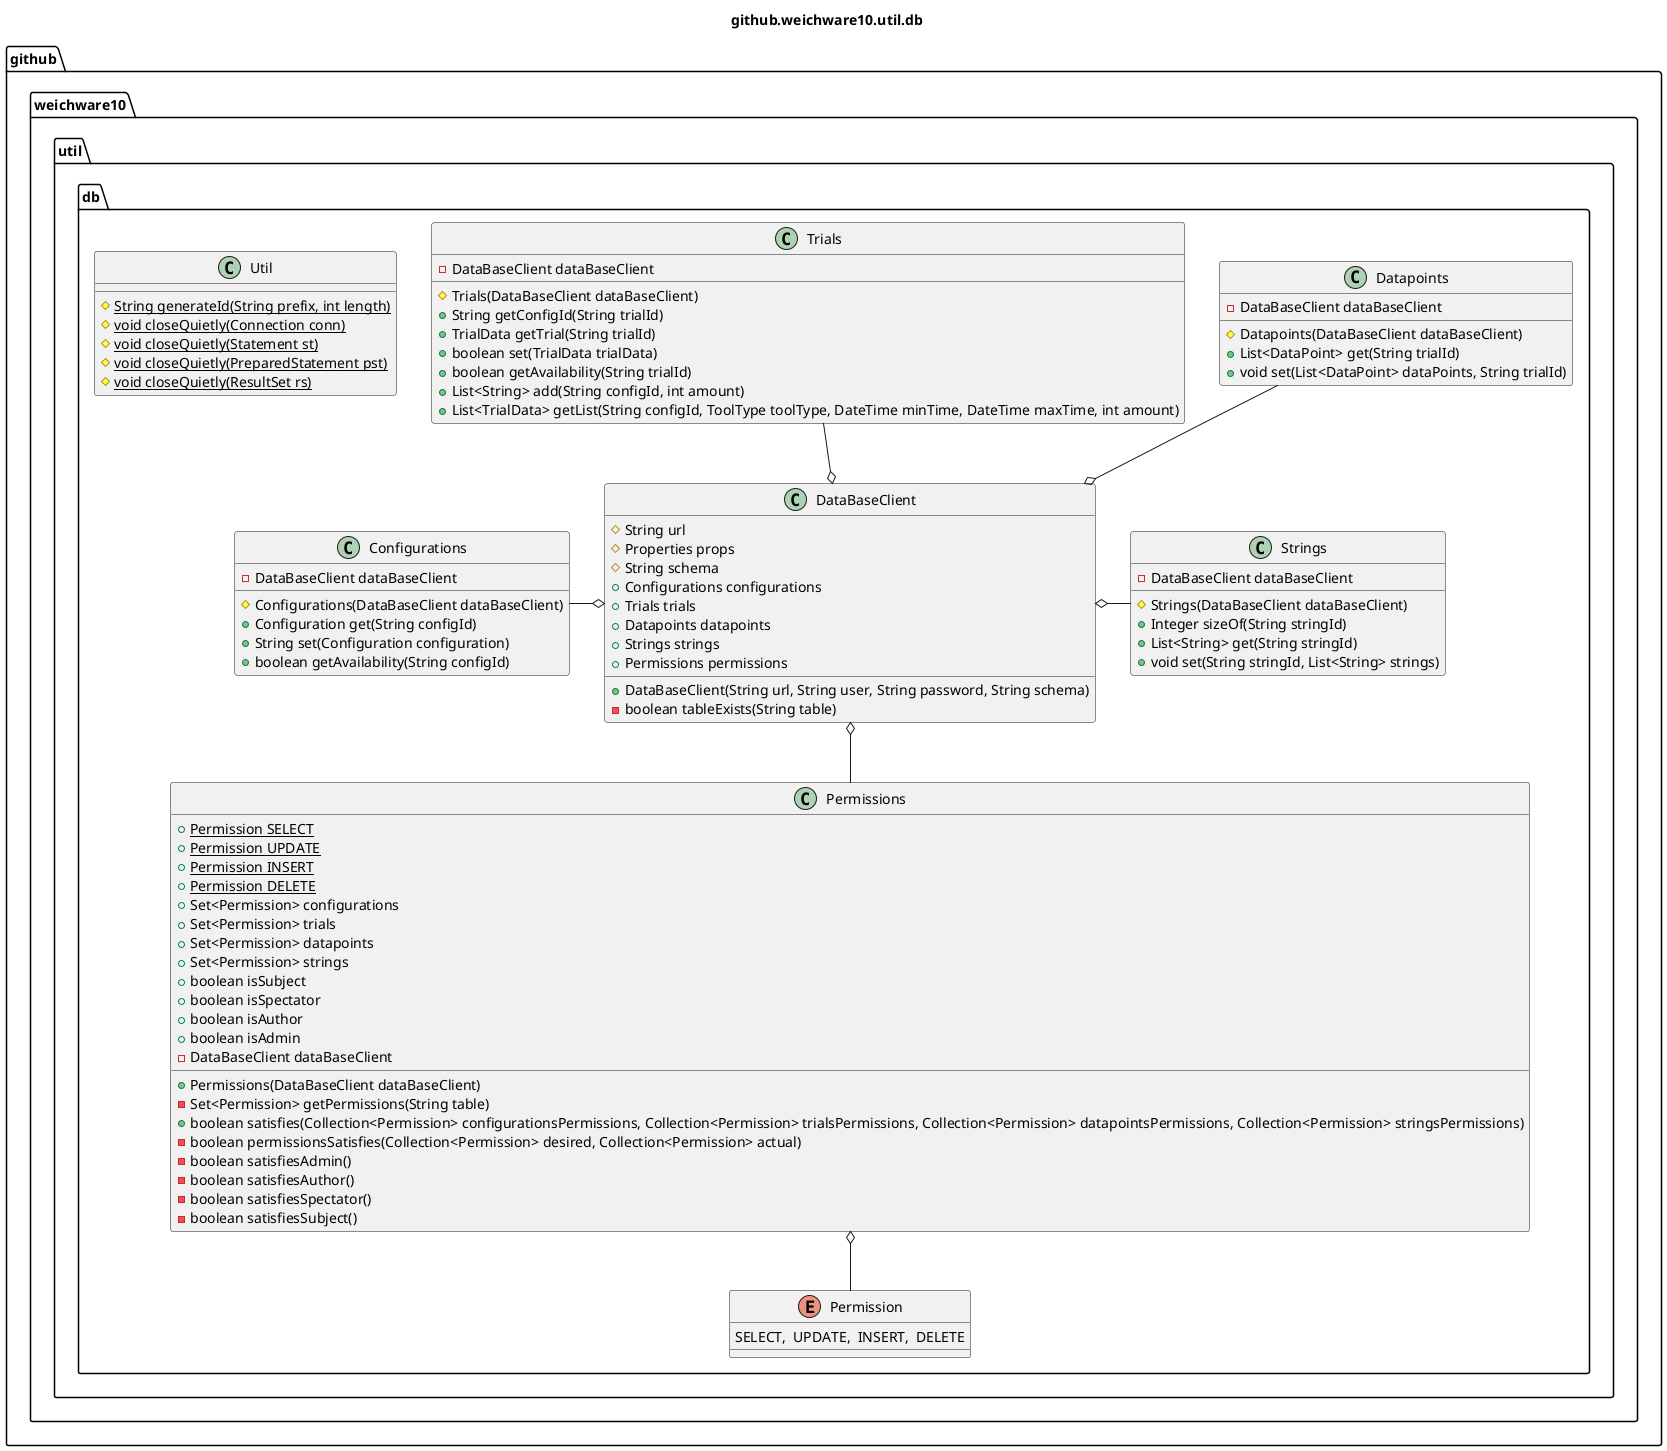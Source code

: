 @startuml github.weichware10.util.db
title github.weichware10.util.db

package github.weichware10.util.db {

    ' -=- classes (github.weichware10.util.db) -=-
    class github.weichware10.util.db.Configurations {
        ' --- values (github.weichware10.util.db.Configurations) ---

        ' --- fields (github.weichware10.util.db.Configurations) ---
        - DataBaseClient dataBaseClient

        ' --- methods (github.weichware10.util.db.Configurations) ---
        #  Configurations(DataBaseClient dataBaseClient)
        + Configuration get(String configId)
        + String set(Configuration configuration)
        + boolean getAvailability(String configId)
    }

    class github.weichware10.util.db.DataBaseClient {
        ' --- values (github.weichware10.util.db.DataBaseClient) ---

        ' --- fields (github.weichware10.util.db.DataBaseClient) ---
        # String url
        # Properties props
        # String schema
        + Configurations configurations
        + Trials trials
        + Datapoints datapoints
        + Strings strings
        + Permissions permissions

        ' --- methods (github.weichware10.util.db.DataBaseClient) ---
        +  DataBaseClient(String url, String user, String password, String schema)
        - boolean tableExists(String table)
    }

    class github.weichware10.util.db.Datapoints {
        ' --- values (github.weichware10.util.db.Datapoints) ---

        ' --- fields (github.weichware10.util.db.Datapoints) ---
        - DataBaseClient dataBaseClient

        ' --- methods (github.weichware10.util.db.Datapoints) ---
        #  Datapoints(DataBaseClient dataBaseClient)
        + List<DataPoint> get(String trialId)
        + void set(List<DataPoint> dataPoints, String trialId)
    }

    enum github.weichware10.util.db.Permission {
        ' --- values (github.weichware10.util.db.Permission) ---
         SELECT,  UPDATE,  INSERT,  DELETE

    }

    class github.weichware10.util.db.Permissions {
        ' --- values (github.weichware10.util.db.Permissions) ---

        ' --- fields (github.weichware10.util.db.Permissions) ---
        {static}+ Permission SELECT
        {static}+ Permission UPDATE
        {static}+ Permission INSERT
        {static}+ Permission DELETE
        + Set<Permission> configurations
        + Set<Permission> trials
        + Set<Permission> datapoints
        + Set<Permission> strings
        + boolean isSubject
        + boolean isSpectator
        + boolean isAuthor
        + boolean isAdmin
        - DataBaseClient dataBaseClient

        ' --- methods (github.weichware10.util.db.Permissions) ---
        +  Permissions(DataBaseClient dataBaseClient)
        - Set<Permission> getPermissions(String table)
        + boolean satisfies(Collection<Permission> configurationsPermissions, Collection<Permission> trialsPermissions, Collection<Permission> datapointsPermissions, Collection<Permission> stringsPermissions)
        - boolean permissionsSatisfies(Collection<Permission> desired, Collection<Permission> actual)
        - boolean satisfiesAdmin()
        - boolean satisfiesAuthor()
        - boolean satisfiesSpectator()
        - boolean satisfiesSubject()
    }

    class github.weichware10.util.db.Strings {
        ' --- values (github.weichware10.util.db.Strings) ---

        ' --- fields (github.weichware10.util.db.Strings) ---
        - DataBaseClient dataBaseClient

        ' --- methods (github.weichware10.util.db.Strings) ---
        #  Strings(DataBaseClient dataBaseClient)
        + Integer sizeOf(String stringId)
        + List<String> get(String stringId)
        + void set(String stringId, List<String> strings)
    }

    class github.weichware10.util.db.Trials {
        ' --- values (github.weichware10.util.db.Trials) ---

        ' --- fields (github.weichware10.util.db.Trials) ---
        - DataBaseClient dataBaseClient

        ' --- methods (github.weichware10.util.db.Trials) ---
        #  Trials(DataBaseClient dataBaseClient)
        + String getConfigId(String trialId)
        + TrialData getTrial(String trialId)
        + boolean set(TrialData trialData)
        + boolean getAvailability(String trialId)
        + List<String> add(String configId, int amount)
        + List<TrialData> getList(String configId, ToolType toolType, DateTime minTime, DateTime maxTime, int amount)
    }

    class github.weichware10.util.db.Util {
        ' --- values (github.weichware10.util.db.Util) ---

        ' --- methods (github.weichware10.util.db.Util) ---
        {static}# String generateId(String prefix, int length)
        {static}# void closeQuietly(Connection conn)
        {static}# void closeQuietly(Statement st)
        {static}# void closeQuietly(PreparedStatement pst)
        {static}# void closeQuietly(ResultSet rs)
    }

}

' autogenerated field links, may be faulty.
github.weichware10.util.db.DataBaseClient o-l- github.weichware10.util.db.Configurations
github.weichware10.util.db.DataBaseClient o-u- github.weichware10.util.db.Trials
github.weichware10.util.db.DataBaseClient o-u- github.weichware10.util.db.Datapoints
github.weichware10.util.db.DataBaseClient o-r- github.weichware10.util.db.Strings
github.weichware10.util.db.DataBaseClient o-- github.weichware10.util.db.Permissions
github.weichware10.util.db.Permissions o-- github.weichware10.util.db.Permission

' autogenerated inheritances, may be faulty.

@enduml
